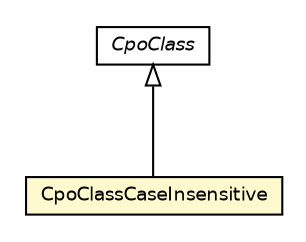 #!/usr/local/bin/dot
#
# Class diagram 
# Generated by UmlGraph version 4.6 (http://www.spinellis.gr/sw/umlgraph)
#

digraph G {
	edge [fontname="Helvetica",fontsize=10,labelfontname="Helvetica",labelfontsize=10];
	node [fontname="Helvetica",fontsize=10,shape=plaintext];
	// org.synchronoss.cpo.meta.domain.CpoClassCaseInsensitive
	c20913 [label=<<table border="0" cellborder="1" cellspacing="0" cellpadding="2" port="p" bgcolor="lemonChiffon" href="./CpoClassCaseInsensitive.html">
		<tr><td><table border="0" cellspacing="0" cellpadding="1">
			<tr><td> CpoClassCaseInsensitive </td></tr>
		</table></td></tr>
		</table>>, fontname="Helvetica", fontcolor="black", fontsize=9.0];
	// org.synchronoss.cpo.meta.domain.CpoClass
	c20914 [label=<<table border="0" cellborder="1" cellspacing="0" cellpadding="2" port="p" href="./CpoClass.html">
		<tr><td><table border="0" cellspacing="0" cellpadding="1">
			<tr><td><font face="Helvetica-Oblique"> CpoClass </font></td></tr>
		</table></td></tr>
		</table>>, fontname="Helvetica", fontcolor="black", fontsize=9.0];
	//org.synchronoss.cpo.meta.domain.CpoClassCaseInsensitive extends org.synchronoss.cpo.meta.domain.CpoClass
	c20914:p -> c20913:p [dir=back,arrowtail=empty];
}

